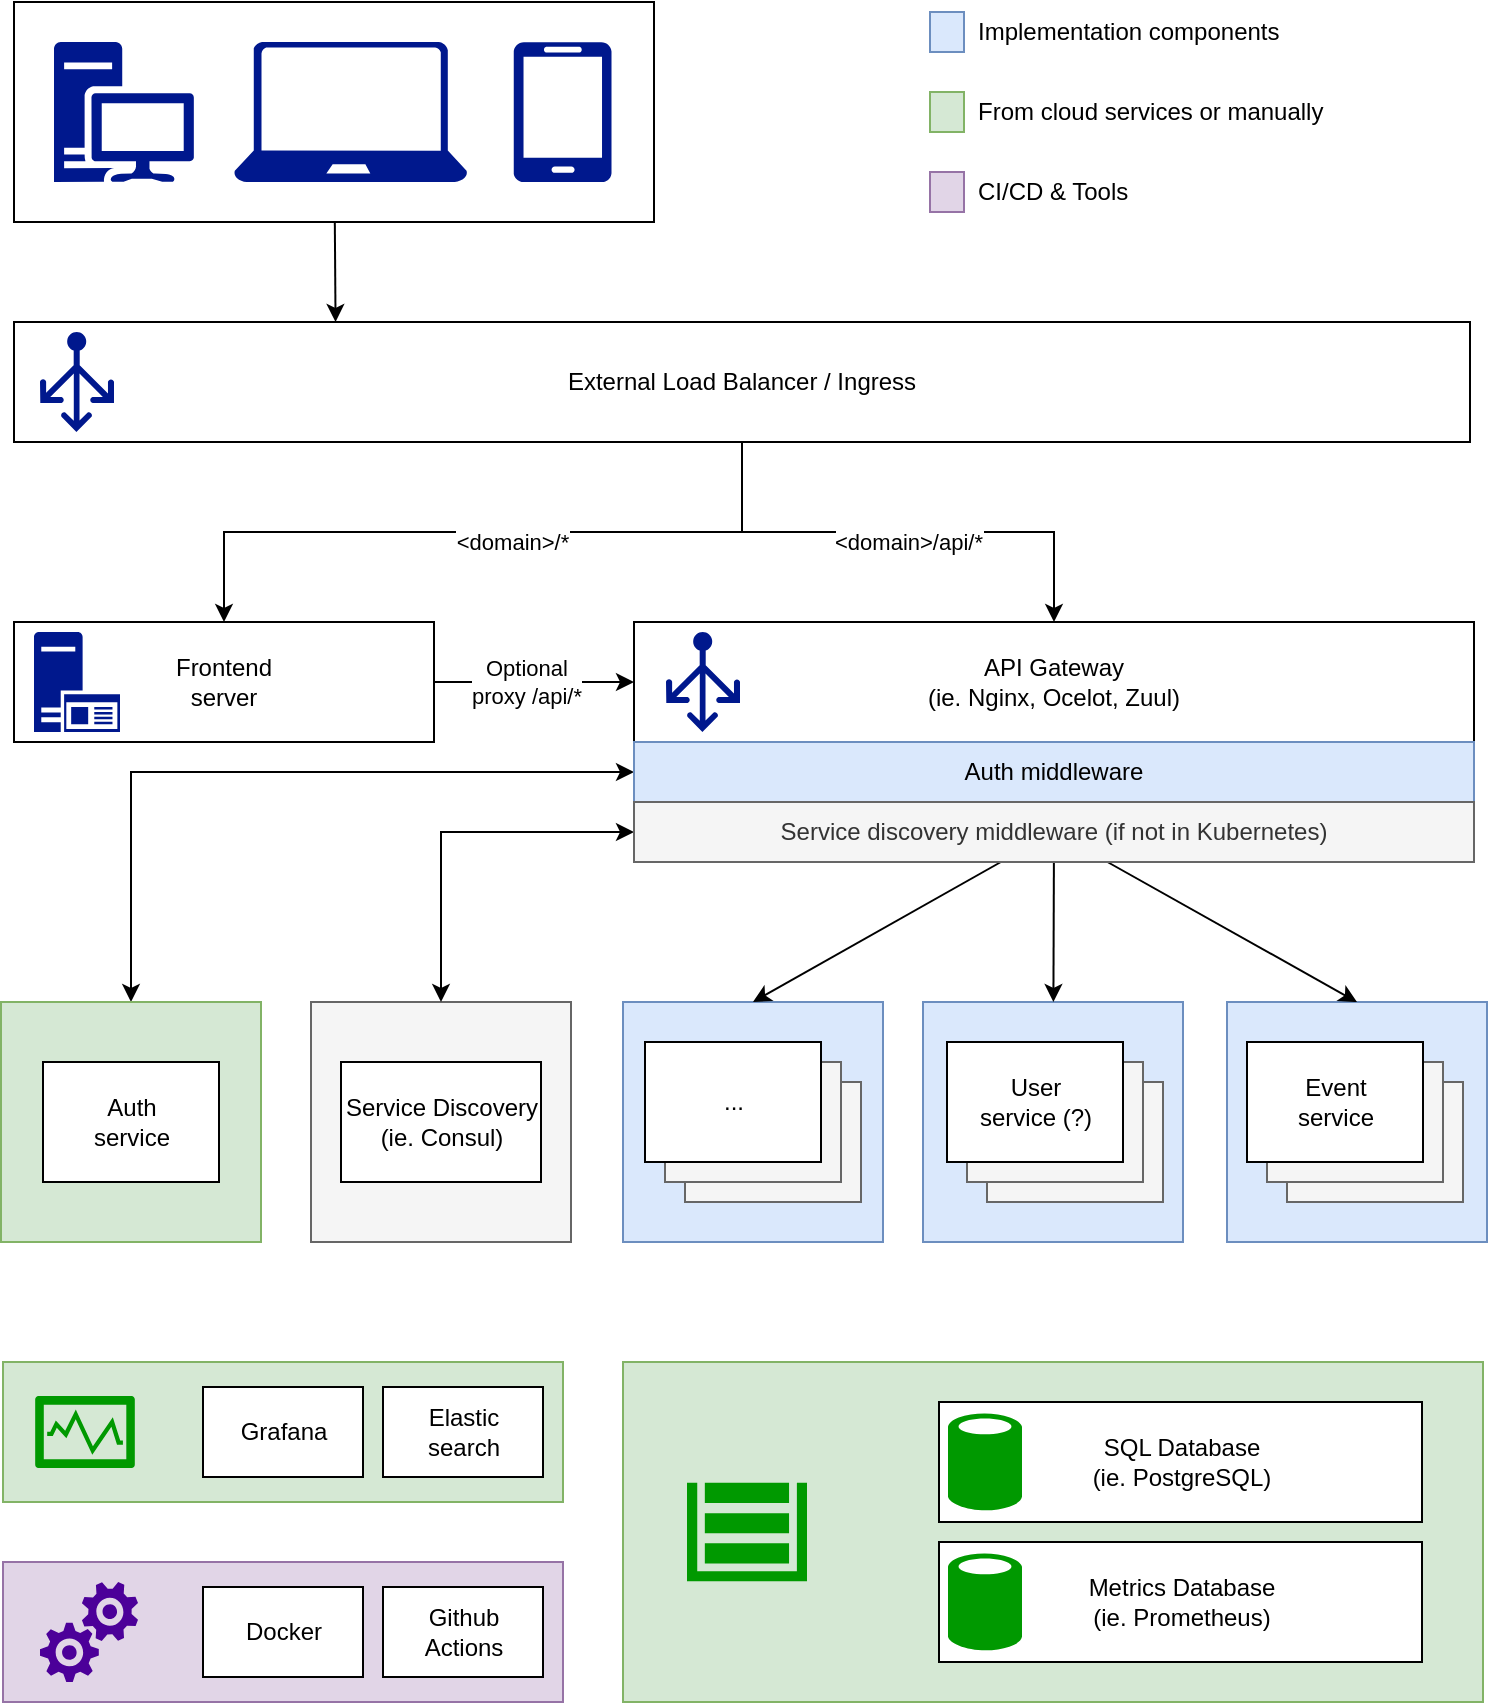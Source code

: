 <mxfile version="13.9.9" type="device"><diagram id="GSkEneHZ8QxKlKQa0k2c" name="Page-1"><mxGraphModel dx="1718" dy="962" grid="1" gridSize="10" guides="1" tooltips="1" connect="1" arrows="1" fold="1" page="1" pageScale="1" pageWidth="827" pageHeight="1169" math="0" shadow="0"><root><mxCell id="0"/><mxCell id="1" parent="0"/><mxCell id="cEMP_h-eaYGLIaUVGiD9-96" style="rounded=0;orthogonalLoop=1;jettySize=auto;html=1;" edge="1" parent="1" source="cEMP_h-eaYGLIaUVGiD9-95"><mxGeometry relative="1" as="geometry"><mxPoint x="210.778" y="230" as="targetPoint"/></mxGeometry></mxCell><mxCell id="cEMP_h-eaYGLIaUVGiD9-95" value="" style="rounded=0;whiteSpace=wrap;html=1;" vertex="1" parent="1"><mxGeometry x="50" y="70" width="320" height="110" as="geometry"/></mxCell><mxCell id="cEMP_h-eaYGLIaUVGiD9-76" value="" style="rounded=0;whiteSpace=wrap;html=1;fillColor=#f5f5f5;strokeColor=#666666;fontColor=#333333;" vertex="1" parent="1"><mxGeometry x="198.5" y="570" width="130" height="120" as="geometry"/></mxCell><mxCell id="cEMP_h-eaYGLIaUVGiD9-72" value="" style="rounded=0;whiteSpace=wrap;html=1;fillColor=#dae8fc;strokeColor=#6c8ebf;" vertex="1" parent="1"><mxGeometry x="656.5" y="570" width="130" height="120" as="geometry"/></mxCell><mxCell id="cEMP_h-eaYGLIaUVGiD9-71" value="" style="rounded=0;whiteSpace=wrap;html=1;fillColor=#dae8fc;strokeColor=#6c8ebf;" vertex="1" parent="1"><mxGeometry x="504.5" y="570" width="130" height="120" as="geometry"/></mxCell><mxCell id="cEMP_h-eaYGLIaUVGiD9-69" value="" style="rounded=0;whiteSpace=wrap;html=1;fillColor=#dae8fc;strokeColor=#6c8ebf;" vertex="1" parent="1"><mxGeometry x="354.5" y="570" width="130" height="120" as="geometry"/></mxCell><mxCell id="cEMP_h-eaYGLIaUVGiD9-62" value="" style="rounded=0;whiteSpace=wrap;html=1;fillColor=#d5e8d4;strokeColor=#82b366;" vertex="1" parent="1"><mxGeometry x="354.5" y="750" width="430" height="170" as="geometry"/></mxCell><mxCell id="cEMP_h-eaYGLIaUVGiD9-58" value="" style="rounded=0;whiteSpace=wrap;html=1;fillColor=#d5e8d4;strokeColor=#82b366;" vertex="1" parent="1"><mxGeometry x="44.5" y="750" width="280" height="70" as="geometry"/></mxCell><mxCell id="cEMP_h-eaYGLIaUVGiD9-17" style="edgeStyle=orthogonalEdgeStyle;rounded=0;orthogonalLoop=1;jettySize=auto;html=1;" edge="1" parent="1" source="cEMP_h-eaYGLIaUVGiD9-1" target="cEMP_h-eaYGLIaUVGiD9-13"><mxGeometry relative="1" as="geometry"/></mxCell><mxCell id="cEMP_h-eaYGLIaUVGiD9-20" value="&amp;lt;domain&amp;gt;/*" style="edgeLabel;html=1;align=center;verticalAlign=middle;resizable=0;points=[];" vertex="1" connectable="0" parent="cEMP_h-eaYGLIaUVGiD9-17"><mxGeometry x="-0.083" relative="1" as="geometry"><mxPoint x="-0.11" y="5" as="offset"/></mxGeometry></mxCell><mxCell id="cEMP_h-eaYGLIaUVGiD9-18" style="edgeStyle=orthogonalEdgeStyle;rounded=0;orthogonalLoop=1;jettySize=auto;html=1;exitX=0.5;exitY=1;exitDx=0;exitDy=0;" edge="1" parent="1" source="cEMP_h-eaYGLIaUVGiD9-1" target="cEMP_h-eaYGLIaUVGiD9-4"><mxGeometry relative="1" as="geometry"/></mxCell><mxCell id="cEMP_h-eaYGLIaUVGiD9-19" value="&amp;lt;domain&amp;gt;/api/*" style="edgeLabel;html=1;align=center;verticalAlign=middle;resizable=0;points=[];" vertex="1" connectable="0" parent="cEMP_h-eaYGLIaUVGiD9-18"><mxGeometry x="0.326" y="-5" relative="1" as="geometry"><mxPoint x="-35.75" as="offset"/></mxGeometry></mxCell><mxCell id="cEMP_h-eaYGLIaUVGiD9-1" value="External Load Balancer / Ingress" style="rounded=0;whiteSpace=wrap;html=1;" vertex="1" parent="1"><mxGeometry x="50" y="230" width="728" height="60" as="geometry"/></mxCell><mxCell id="cEMP_h-eaYGLIaUVGiD9-4" value="API Gateway&lt;br&gt;(ie. Nginx, Ocelot, Zuul)" style="rounded=0;whiteSpace=wrap;html=1;" vertex="1" parent="1"><mxGeometry x="360" y="380" width="420" height="60" as="geometry"/></mxCell><mxCell id="cEMP_h-eaYGLIaUVGiD9-8" value="" style="aspect=fixed;pointerEvents=1;shadow=0;dashed=0;html=1;strokeColor=none;labelPosition=center;verticalLabelPosition=bottom;verticalAlign=top;align=center;fillColor=#00188D;shape=mxgraph.azure.mobile" vertex="1" parent="1"><mxGeometry x="299.75" y="90" width="49" height="70" as="geometry"/></mxCell><mxCell id="cEMP_h-eaYGLIaUVGiD9-9" value="" style="aspect=fixed;pointerEvents=1;shadow=0;dashed=0;html=1;strokeColor=none;labelPosition=center;verticalLabelPosition=bottom;verticalAlign=top;align=center;fillColor=#00188D;shape=mxgraph.azure.laptop" vertex="1" parent="1"><mxGeometry x="160" y="90" width="116.67" height="70" as="geometry"/></mxCell><mxCell id="cEMP_h-eaYGLIaUVGiD9-21" style="edgeStyle=orthogonalEdgeStyle;rounded=0;orthogonalLoop=1;jettySize=auto;html=1;" edge="1" parent="1"><mxGeometry relative="1" as="geometry"><mxPoint x="260" y="410" as="sourcePoint"/><mxPoint x="360" y="410" as="targetPoint"/></mxGeometry></mxCell><mxCell id="cEMP_h-eaYGLIaUVGiD9-22" value="Optional&lt;br&gt;proxy /api/*" style="edgeLabel;html=1;align=center;verticalAlign=middle;resizable=0;points=[];" vertex="1" connectable="0" parent="cEMP_h-eaYGLIaUVGiD9-21"><mxGeometry x="0.195" relative="1" as="geometry"><mxPoint x="-13.89" as="offset"/></mxGeometry></mxCell><mxCell id="cEMP_h-eaYGLIaUVGiD9-13" value="Frontend&lt;br&gt;server" style="rounded=0;whiteSpace=wrap;html=1;" vertex="1" parent="1"><mxGeometry x="50" y="380" width="210" height="60" as="geometry"/></mxCell><mxCell id="cEMP_h-eaYGLIaUVGiD9-14" value="" style="aspect=fixed;pointerEvents=1;shadow=0;dashed=0;html=1;strokeColor=none;labelPosition=center;verticalLabelPosition=bottom;verticalAlign=top;align=center;fillColor=#00188D;shape=mxgraph.mscae.enterprise.application_server2" vertex="1" parent="1"><mxGeometry x="60" y="385" width="43" height="50" as="geometry"/></mxCell><mxCell id="cEMP_h-eaYGLIaUVGiD9-25" value="" style="aspect=fixed;pointerEvents=1;shadow=0;dashed=0;html=1;strokeColor=none;labelPosition=center;verticalLabelPosition=bottom;verticalAlign=top;align=center;fillColor=#00188D;shape=mxgraph.mscae.enterprise.workstation_client" vertex="1" parent="1"><mxGeometry x="70" y="90" width="70" height="70" as="geometry"/></mxCell><mxCell id="cEMP_h-eaYGLIaUVGiD9-80" style="edgeStyle=orthogonalEdgeStyle;rounded=0;orthogonalLoop=1;jettySize=auto;html=1;startArrow=classic;startFill=1;" edge="1" parent="1" source="cEMP_h-eaYGLIaUVGiD9-26" target="cEMP_h-eaYGLIaUVGiD9-77"><mxGeometry relative="1" as="geometry"/></mxCell><mxCell id="cEMP_h-eaYGLIaUVGiD9-26" value="Auth middleware" style="rounded=0;whiteSpace=wrap;html=1;fillColor=#dae8fc;strokeColor=#6c8ebf;" vertex="1" parent="1"><mxGeometry x="360" y="440" width="420" height="30" as="geometry"/></mxCell><mxCell id="cEMP_h-eaYGLIaUVGiD9-40" style="edgeStyle=orthogonalEdgeStyle;rounded=0;orthogonalLoop=1;jettySize=auto;html=1;startArrow=classic;startFill=1;" edge="1" parent="1" source="cEMP_h-eaYGLIaUVGiD9-27" target="cEMP_h-eaYGLIaUVGiD9-76"><mxGeometry relative="1" as="geometry"/></mxCell><mxCell id="cEMP_h-eaYGLIaUVGiD9-73" style="rounded=0;orthogonalLoop=1;jettySize=auto;html=1;entryX=0.5;entryY=0;entryDx=0;entryDy=0;" edge="1" parent="1" source="cEMP_h-eaYGLIaUVGiD9-27" target="cEMP_h-eaYGLIaUVGiD9-69"><mxGeometry relative="1" as="geometry"/></mxCell><mxCell id="cEMP_h-eaYGLIaUVGiD9-74" style="rounded=0;orthogonalLoop=1;jettySize=auto;html=1;" edge="1" parent="1" source="cEMP_h-eaYGLIaUVGiD9-27" target="cEMP_h-eaYGLIaUVGiD9-71"><mxGeometry relative="1" as="geometry"/></mxCell><mxCell id="cEMP_h-eaYGLIaUVGiD9-75" style="rounded=0;orthogonalLoop=1;jettySize=auto;html=1;entryX=0.5;entryY=0;entryDx=0;entryDy=0;" edge="1" parent="1" source="cEMP_h-eaYGLIaUVGiD9-27" target="cEMP_h-eaYGLIaUVGiD9-72"><mxGeometry relative="1" as="geometry"/></mxCell><mxCell id="cEMP_h-eaYGLIaUVGiD9-27" value="Service discovery middleware (if not in Kubernetes)" style="rounded=0;whiteSpace=wrap;html=1;fillColor=#f5f5f5;strokeColor=#666666;fontColor=#333333;" vertex="1" parent="1"><mxGeometry x="360" y="470" width="420" height="30" as="geometry"/></mxCell><mxCell id="cEMP_h-eaYGLIaUVGiD9-37" value="Service Discovery&lt;br&gt;(ie. Consul)" style="rounded=0;whiteSpace=wrap;html=1;" vertex="1" parent="1"><mxGeometry x="213.5" y="600" width="100" height="60" as="geometry"/></mxCell><mxCell id="cEMP_h-eaYGLIaUVGiD9-54" value="Grafana" style="rounded=0;whiteSpace=wrap;html=1;" vertex="1" parent="1"><mxGeometry x="144.5" y="762.5" width="80" height="45" as="geometry"/></mxCell><mxCell id="cEMP_h-eaYGLIaUVGiD9-56" value="Elastic&lt;br&gt;search" style="rounded=0;whiteSpace=wrap;html=1;" vertex="1" parent="1"><mxGeometry x="234.5" y="762.5" width="80" height="45" as="geometry"/></mxCell><mxCell id="cEMP_h-eaYGLIaUVGiD9-59" value="" style="aspect=fixed;pointerEvents=1;shadow=0;dashed=0;html=1;strokeColor=none;labelPosition=center;verticalLabelPosition=bottom;verticalAlign=top;align=center;fillColor=#00188D;shape=mxgraph.azure.load_balancer_generic" vertex="1" parent="1"><mxGeometry x="376" y="385" width="37" height="50" as="geometry"/></mxCell><mxCell id="cEMP_h-eaYGLIaUVGiD9-63" value="" style="aspect=fixed;pointerEvents=1;shadow=0;dashed=0;html=1;strokeColor=none;labelPosition=center;verticalLabelPosition=bottom;verticalAlign=top;align=center;shape=mxgraph.mscae.enterprise.storage;fillColor=#009900;" vertex="1" parent="1"><mxGeometry x="386.5" y="810.4" width="60" height="49.2" as="geometry"/></mxCell><mxCell id="cEMP_h-eaYGLIaUVGiD9-64" value="" style="group" vertex="1" connectable="0" parent="1"><mxGeometry x="512.5" y="770" width="241.5" height="60" as="geometry"/></mxCell><mxCell id="cEMP_h-eaYGLIaUVGiD9-35" value="SQL Database&lt;br&gt;(ie. PostgreSQL)" style="rounded=0;whiteSpace=wrap;html=1;" vertex="1" parent="cEMP_h-eaYGLIaUVGiD9-64"><mxGeometry width="241.5" height="60" as="geometry"/></mxCell><mxCell id="cEMP_h-eaYGLIaUVGiD9-36" value="" style="aspect=fixed;pointerEvents=1;shadow=0;dashed=0;html=1;strokeColor=none;labelPosition=center;verticalLabelPosition=bottom;verticalAlign=top;align=center;shape=mxgraph.mscae.enterprise.database_generic;fillColor=#009900;" vertex="1" parent="cEMP_h-eaYGLIaUVGiD9-64"><mxGeometry x="4.5" y="5" width="37" height="50" as="geometry"/></mxCell><mxCell id="cEMP_h-eaYGLIaUVGiD9-65" value="" style="group" vertex="1" connectable="0" parent="1"><mxGeometry x="512.5" y="840" width="241.5" height="60" as="geometry"/></mxCell><mxCell id="cEMP_h-eaYGLIaUVGiD9-52" value="Metrics Database&lt;br&gt;(ie. Prometheus)" style="rounded=0;whiteSpace=wrap;html=1;" vertex="1" parent="cEMP_h-eaYGLIaUVGiD9-65"><mxGeometry width="241.5" height="60" as="geometry"/></mxCell><mxCell id="cEMP_h-eaYGLIaUVGiD9-53" value="" style="aspect=fixed;pointerEvents=1;shadow=0;dashed=0;html=1;strokeColor=none;labelPosition=center;verticalLabelPosition=bottom;verticalAlign=top;align=center;shape=mxgraph.mscae.enterprise.database_generic;fillColor=#009900;" vertex="1" parent="cEMP_h-eaYGLIaUVGiD9-65"><mxGeometry x="4.5" y="5" width="37" height="50" as="geometry"/></mxCell><mxCell id="cEMP_h-eaYGLIaUVGiD9-66" value="" style="group" vertex="1" connectable="0" parent="1"><mxGeometry x="365.5" y="590" width="108" height="80" as="geometry"/></mxCell><mxCell id="cEMP_h-eaYGLIaUVGiD9-49" value="Event&lt;br&gt;service" style="rounded=0;whiteSpace=wrap;html=1;fillColor=#f5f5f5;strokeColor=#666666;fontColor=#333333;" vertex="1" parent="cEMP_h-eaYGLIaUVGiD9-66"><mxGeometry x="20" y="20" width="88" height="60" as="geometry"/></mxCell><mxCell id="cEMP_h-eaYGLIaUVGiD9-50" value="Event&lt;br&gt;service" style="rounded=0;whiteSpace=wrap;html=1;fillColor=#f5f5f5;strokeColor=#666666;fontColor=#333333;" vertex="1" parent="cEMP_h-eaYGLIaUVGiD9-66"><mxGeometry x="10" y="10" width="88" height="60" as="geometry"/></mxCell><mxCell id="cEMP_h-eaYGLIaUVGiD9-51" value="..." style="rounded=0;whiteSpace=wrap;html=1;" vertex="1" parent="cEMP_h-eaYGLIaUVGiD9-66"><mxGeometry width="88" height="60" as="geometry"/></mxCell><mxCell id="cEMP_h-eaYGLIaUVGiD9-67" value="" style="group" vertex="1" connectable="0" parent="1"><mxGeometry x="516.5" y="590" width="108" height="80" as="geometry"/></mxCell><mxCell id="cEMP_h-eaYGLIaUVGiD9-46" value="Event&lt;br&gt;service" style="rounded=0;whiteSpace=wrap;html=1;fillColor=#f5f5f5;strokeColor=#666666;fontColor=#333333;" vertex="1" parent="cEMP_h-eaYGLIaUVGiD9-67"><mxGeometry x="20" y="20" width="88" height="60" as="geometry"/></mxCell><mxCell id="cEMP_h-eaYGLIaUVGiD9-47" value="Event&lt;br&gt;service" style="rounded=0;whiteSpace=wrap;html=1;fillColor=#f5f5f5;strokeColor=#666666;fontColor=#333333;" vertex="1" parent="cEMP_h-eaYGLIaUVGiD9-67"><mxGeometry x="10" y="10" width="88" height="60" as="geometry"/></mxCell><mxCell id="cEMP_h-eaYGLIaUVGiD9-48" value="User&lt;br&gt;service (?)" style="rounded=0;whiteSpace=wrap;html=1;" vertex="1" parent="cEMP_h-eaYGLIaUVGiD9-67"><mxGeometry width="88" height="60" as="geometry"/></mxCell><mxCell id="cEMP_h-eaYGLIaUVGiD9-68" value="" style="group" vertex="1" connectable="0" parent="1"><mxGeometry x="666.5" y="590" width="108" height="80" as="geometry"/></mxCell><mxCell id="cEMP_h-eaYGLIaUVGiD9-45" value="Event&lt;br&gt;service" style="rounded=0;whiteSpace=wrap;html=1;fillColor=#f5f5f5;strokeColor=#666666;fontColor=#333333;" vertex="1" parent="cEMP_h-eaYGLIaUVGiD9-68"><mxGeometry x="20" y="20" width="88" height="60" as="geometry"/></mxCell><mxCell id="cEMP_h-eaYGLIaUVGiD9-44" value="Event&lt;br&gt;service" style="rounded=0;whiteSpace=wrap;html=1;fillColor=#f5f5f5;strokeColor=#666666;fontColor=#333333;" vertex="1" parent="cEMP_h-eaYGLIaUVGiD9-68"><mxGeometry x="10" y="10" width="88" height="60" as="geometry"/></mxCell><mxCell id="cEMP_h-eaYGLIaUVGiD9-28" value="Event&lt;br&gt;service" style="rounded=0;whiteSpace=wrap;html=1;" vertex="1" parent="cEMP_h-eaYGLIaUVGiD9-68"><mxGeometry width="88" height="60" as="geometry"/></mxCell><mxCell id="cEMP_h-eaYGLIaUVGiD9-70" value="" style="aspect=fixed;pointerEvents=1;shadow=0;dashed=0;html=1;strokeColor=none;labelPosition=center;verticalLabelPosition=bottom;verticalAlign=top;align=center;shape=mxgraph.mscae.enterprise.performance_monitor;fillColor=#009900;" vertex="1" parent="1"><mxGeometry x="60.5" y="767" width="50" height="36" as="geometry"/></mxCell><mxCell id="cEMP_h-eaYGLIaUVGiD9-77" value="" style="rounded=0;whiteSpace=wrap;html=1;fillColor=#d5e8d4;strokeColor=#82b366;" vertex="1" parent="1"><mxGeometry x="43.5" y="570" width="130" height="120" as="geometry"/></mxCell><mxCell id="cEMP_h-eaYGLIaUVGiD9-79" value="Auth&lt;br&gt;service" style="rounded=0;whiteSpace=wrap;html=1;" vertex="1" parent="1"><mxGeometry x="64.5" y="600" width="88" height="60" as="geometry"/></mxCell><mxCell id="cEMP_h-eaYGLIaUVGiD9-89" value="" style="rounded=0;whiteSpace=wrap;html=1;fillColor=#e1d5e7;strokeColor=#9673a6;" vertex="1" parent="1"><mxGeometry x="44.5" y="850" width="280" height="70" as="geometry"/></mxCell><mxCell id="cEMP_h-eaYGLIaUVGiD9-91" value="Github&lt;br&gt;Actions" style="rounded=0;whiteSpace=wrap;html=1;" vertex="1" parent="1"><mxGeometry x="234.5" y="862.5" width="80" height="45" as="geometry"/></mxCell><mxCell id="cEMP_h-eaYGLIaUVGiD9-93" value="Docker" style="rounded=0;whiteSpace=wrap;html=1;" vertex="1" parent="1"><mxGeometry x="144.5" y="862.5" width="80" height="45" as="geometry"/></mxCell><mxCell id="cEMP_h-eaYGLIaUVGiD9-94" value="" style="aspect=fixed;pointerEvents=1;shadow=0;dashed=0;html=1;strokeColor=none;labelPosition=center;verticalLabelPosition=bottom;verticalAlign=top;align=center;fillColor=#00188D;shape=mxgraph.azure.load_balancer_generic" vertex="1" parent="1"><mxGeometry x="63" y="235" width="37" height="50" as="geometry"/></mxCell><mxCell id="cEMP_h-eaYGLIaUVGiD9-97" value="" style="pointerEvents=1;shadow=0;dashed=0;html=1;strokeColor=none;labelPosition=center;verticalLabelPosition=bottom;verticalAlign=top;align=center;shape=mxgraph.mscae.oms.services;fillColor=#4C0099;" vertex="1" parent="1"><mxGeometry x="63" y="860" width="49" height="50" as="geometry"/></mxCell><mxCell id="cEMP_h-eaYGLIaUVGiD9-106" value="" style="group" vertex="1" connectable="0" parent="1"><mxGeometry x="508" y="75" width="270" height="100" as="geometry"/></mxCell><mxCell id="cEMP_h-eaYGLIaUVGiD9-99" value="" style="rounded=0;whiteSpace=wrap;html=1;fillColor=#dae8fc;strokeColor=#6c8ebf;" vertex="1" parent="cEMP_h-eaYGLIaUVGiD9-106"><mxGeometry width="17" height="20" as="geometry"/></mxCell><mxCell id="cEMP_h-eaYGLIaUVGiD9-100" value="" style="rounded=0;whiteSpace=wrap;html=1;fillColor=#d5e8d4;strokeColor=#82b366;" vertex="1" parent="cEMP_h-eaYGLIaUVGiD9-106"><mxGeometry y="40" width="17" height="20" as="geometry"/></mxCell><mxCell id="cEMP_h-eaYGLIaUVGiD9-101" value="" style="rounded=0;whiteSpace=wrap;html=1;fillColor=#e1d5e7;strokeColor=#9673a6;" vertex="1" parent="cEMP_h-eaYGLIaUVGiD9-106"><mxGeometry y="80" width="17" height="20" as="geometry"/></mxCell><mxCell id="cEMP_h-eaYGLIaUVGiD9-102" value="Implementation components" style="text;html=1;strokeColor=none;fillColor=none;align=left;verticalAlign=middle;whiteSpace=wrap;rounded=0;" vertex="1" parent="cEMP_h-eaYGLIaUVGiD9-106"><mxGeometry x="22" width="208" height="20" as="geometry"/></mxCell><mxCell id="cEMP_h-eaYGLIaUVGiD9-103" value="From cloud services or manually" style="text;html=1;strokeColor=none;fillColor=none;align=left;verticalAlign=middle;whiteSpace=wrap;rounded=0;" vertex="1" parent="cEMP_h-eaYGLIaUVGiD9-106"><mxGeometry x="22" y="40" width="248" height="20" as="geometry"/></mxCell><mxCell id="cEMP_h-eaYGLIaUVGiD9-105" value="CI/CD &amp;amp; Tools" style="text;html=1;strokeColor=none;fillColor=none;align=left;verticalAlign=middle;whiteSpace=wrap;rounded=0;" vertex="1" parent="cEMP_h-eaYGLIaUVGiD9-106"><mxGeometry x="22" y="80" width="248" height="20" as="geometry"/></mxCell></root></mxGraphModel></diagram></mxfile>